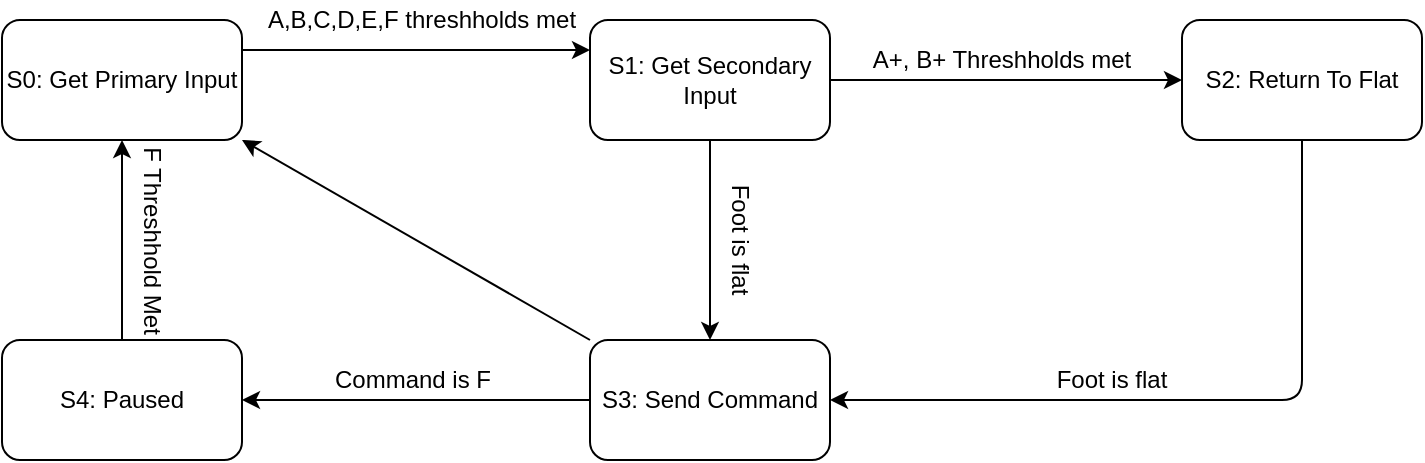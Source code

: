 <mxfile version="14.3.0" type="device"><diagram id="C5RBs43oDa-KdzZeNtuy" name="Page-1"><mxGraphModel dx="1422" dy="700" grid="1" gridSize="10" guides="1" tooltips="1" connect="1" arrows="1" fold="1" page="1" pageScale="1" pageWidth="827" pageHeight="1169" math="0" shadow="0"><root><mxCell id="WIyWlLk6GJQsqaUBKTNV-0"/><mxCell id="WIyWlLk6GJQsqaUBKTNV-1" parent="WIyWlLk6GJQsqaUBKTNV-0"/><mxCell id="psBSwNU7Bo4CNQ2gPazD-3" value="S0: Get Primary Input" style="rounded=1;whiteSpace=wrap;html=1;" vertex="1" parent="WIyWlLk6GJQsqaUBKTNV-1"><mxGeometry x="60" y="70" width="120" height="60" as="geometry"/></mxCell><mxCell id="psBSwNU7Bo4CNQ2gPazD-4" value="S1: Get Secondary Input" style="rounded=1;whiteSpace=wrap;html=1;" vertex="1" parent="WIyWlLk6GJQsqaUBKTNV-1"><mxGeometry x="354" y="70" width="120" height="60" as="geometry"/></mxCell><mxCell id="psBSwNU7Bo4CNQ2gPazD-5" value="" style="endArrow=classic;html=1;exitX=1;exitY=0.25;exitDx=0;exitDy=0;entryX=0;entryY=0.25;entryDx=0;entryDy=0;" edge="1" parent="WIyWlLk6GJQsqaUBKTNV-1" source="psBSwNU7Bo4CNQ2gPazD-3" target="psBSwNU7Bo4CNQ2gPazD-4"><mxGeometry width="50" height="50" relative="1" as="geometry"><mxPoint x="320" y="220" as="sourcePoint"/><mxPoint x="370" y="170" as="targetPoint"/></mxGeometry></mxCell><mxCell id="psBSwNU7Bo4CNQ2gPazD-6" value="A,B,C,D,E,F threshholds met" style="text;html=1;strokeColor=none;fillColor=none;align=center;verticalAlign=middle;whiteSpace=wrap;rounded=0;" vertex="1" parent="WIyWlLk6GJQsqaUBKTNV-1"><mxGeometry x="190" y="60" width="160" height="20" as="geometry"/></mxCell><mxCell id="psBSwNU7Bo4CNQ2gPazD-8" value="S2: Return To Flat" style="rounded=1;whiteSpace=wrap;html=1;" vertex="1" parent="WIyWlLk6GJQsqaUBKTNV-1"><mxGeometry x="650" y="70" width="120" height="60" as="geometry"/></mxCell><mxCell id="psBSwNU7Bo4CNQ2gPazD-9" value="" style="endArrow=classic;html=1;entryX=0.5;entryY=0;entryDx=0;entryDy=0;exitX=0.5;exitY=1;exitDx=0;exitDy=0;" edge="1" parent="WIyWlLk6GJQsqaUBKTNV-1" source="psBSwNU7Bo4CNQ2gPazD-4" target="psBSwNU7Bo4CNQ2gPazD-22"><mxGeometry width="50" height="50" relative="1" as="geometry"><mxPoint x="260" y="130" as="sourcePoint"/><mxPoint x="370" y="170" as="targetPoint"/></mxGeometry></mxCell><mxCell id="psBSwNU7Bo4CNQ2gPazD-11" value="Foot is flat" style="text;html=1;strokeColor=none;fillColor=none;align=center;verticalAlign=middle;whiteSpace=wrap;rounded=0;rotation=90;" vertex="1" parent="WIyWlLk6GJQsqaUBKTNV-1"><mxGeometry x="384" y="170" width="90" height="20" as="geometry"/></mxCell><mxCell id="psBSwNU7Bo4CNQ2gPazD-13" value="&lt;span style=&quot;color: rgba(0 , 0 , 0 , 0) ; font-family: monospace ; font-size: 0px ; background-color: rgb(248 , 249 , 250)&quot;&gt;sdadsadgf&lt;/span&gt;" style="endArrow=classic;html=1;exitX=1;exitY=0.5;exitDx=0;exitDy=0;entryX=0;entryY=0.5;entryDx=0;entryDy=0;elbow=vertical;" edge="1" parent="WIyWlLk6GJQsqaUBKTNV-1" source="psBSwNU7Bo4CNQ2gPazD-4" target="psBSwNU7Bo4CNQ2gPazD-8"><mxGeometry width="50" height="50" relative="1" as="geometry"><mxPoint x="320" y="220" as="sourcePoint"/><mxPoint x="370" y="170" as="targetPoint"/></mxGeometry></mxCell><mxCell id="psBSwNU7Bo4CNQ2gPazD-17" value="A+, B+ Threshholds met" style="text;html=1;strokeColor=none;fillColor=none;align=center;verticalAlign=middle;whiteSpace=wrap;rounded=0;" vertex="1" parent="WIyWlLk6GJQsqaUBKTNV-1"><mxGeometry x="460" y="80" width="200" height="20" as="geometry"/></mxCell><mxCell id="psBSwNU7Bo4CNQ2gPazD-18" value="" style="endArrow=classic;html=1;edgeStyle=elbowEdgeStyle;elbow=vertical;entryX=1;entryY=0.5;entryDx=0;entryDy=0;exitX=0.5;exitY=1;exitDx=0;exitDy=0;" edge="1" parent="WIyWlLk6GJQsqaUBKTNV-1" source="psBSwNU7Bo4CNQ2gPazD-8" target="psBSwNU7Bo4CNQ2gPazD-22"><mxGeometry width="50" height="50" relative="1" as="geometry"><mxPoint x="390" y="200" as="sourcePoint"/><mxPoint x="440" y="150" as="targetPoint"/><Array as="points"><mxPoint x="590" y="260"/></Array></mxGeometry></mxCell><mxCell id="psBSwNU7Bo4CNQ2gPazD-19" value="Foot is flat" style="text;html=1;strokeColor=none;fillColor=none;align=center;verticalAlign=middle;whiteSpace=wrap;rounded=0;rotation=0;" vertex="1" parent="WIyWlLk6GJQsqaUBKTNV-1"><mxGeometry x="570" y="240" width="90" height="20" as="geometry"/></mxCell><mxCell id="psBSwNU7Bo4CNQ2gPazD-22" value="S3: Send Command" style="rounded=1;whiteSpace=wrap;html=1;" vertex="1" parent="WIyWlLk6GJQsqaUBKTNV-1"><mxGeometry x="354" y="230" width="120" height="60" as="geometry"/></mxCell><mxCell id="psBSwNU7Bo4CNQ2gPazD-25" value="S4: Paused" style="rounded=1;whiteSpace=wrap;html=1;" vertex="1" parent="WIyWlLk6GJQsqaUBKTNV-1"><mxGeometry x="60" y="230" width="120" height="60" as="geometry"/></mxCell><mxCell id="psBSwNU7Bo4CNQ2gPazD-26" value="" style="endArrow=classic;html=1;exitX=0;exitY=0.5;exitDx=0;exitDy=0;entryX=1;entryY=0.5;entryDx=0;entryDy=0;" edge="1" parent="WIyWlLk6GJQsqaUBKTNV-1" source="psBSwNU7Bo4CNQ2gPazD-22" target="psBSwNU7Bo4CNQ2gPazD-25"><mxGeometry width="50" height="50" relative="1" as="geometry"><mxPoint x="390" y="200" as="sourcePoint"/><mxPoint x="440" y="150" as="targetPoint"/></mxGeometry></mxCell><mxCell id="psBSwNU7Bo4CNQ2gPazD-27" value="Command is F" style="text;html=1;align=center;verticalAlign=middle;resizable=0;points=[];autosize=1;" vertex="1" parent="WIyWlLk6GJQsqaUBKTNV-1"><mxGeometry x="220" y="240" width="90" height="20" as="geometry"/></mxCell><mxCell id="psBSwNU7Bo4CNQ2gPazD-28" value="" style="endArrow=classic;html=1;exitX=0.5;exitY=0;exitDx=0;exitDy=0;entryX=0.5;entryY=1;entryDx=0;entryDy=0;" edge="1" parent="WIyWlLk6GJQsqaUBKTNV-1" source="psBSwNU7Bo4CNQ2gPazD-25" target="psBSwNU7Bo4CNQ2gPazD-3"><mxGeometry width="50" height="50" relative="1" as="geometry"><mxPoint x="390" y="200" as="sourcePoint"/><mxPoint x="440" y="150" as="targetPoint"/></mxGeometry></mxCell><mxCell id="psBSwNU7Bo4CNQ2gPazD-29" value="F Threshhold Met" style="text;html=1;align=center;verticalAlign=middle;resizable=0;points=[];autosize=1;rotation=90;" vertex="1" parent="WIyWlLk6GJQsqaUBKTNV-1"><mxGeometry x="80" y="170" width="110" height="20" as="geometry"/></mxCell><mxCell id="psBSwNU7Bo4CNQ2gPazD-30" value="" style="endArrow=classic;html=1;exitX=0;exitY=0;exitDx=0;exitDy=0;entryX=1;entryY=1;entryDx=0;entryDy=0;" edge="1" parent="WIyWlLk6GJQsqaUBKTNV-1" source="psBSwNU7Bo4CNQ2gPazD-22" target="psBSwNU7Bo4CNQ2gPazD-3"><mxGeometry width="50" height="50" relative="1" as="geometry"><mxPoint x="390" y="200" as="sourcePoint"/><mxPoint x="440" y="150" as="targetPoint"/></mxGeometry></mxCell></root></mxGraphModel></diagram></mxfile>